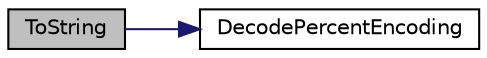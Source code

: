 digraph "ToString"
{
  edge [fontname="Helvetica",fontsize="10",labelfontname="Helvetica",labelfontsize="10"];
  node [fontname="Helvetica",fontsize="10",shape=record];
  rankdir="LR";
  Node36 [label="ToString",height=0.2,width=0.4,color="black", fillcolor="grey75", style="filled", fontcolor="black"];
  Node36 -> Node37 [color="midnightblue",fontsize="10",style="solid",fontname="Helvetica"];
  Node37 [label="DecodePercentEncoding",height=0.2,width=0.4,color="black", fillcolor="white", style="filled",URL="$fbxcolladaiostream_8h.html#a7ddce525fba1d934f16fb3bfbf24c8f0"];
}
